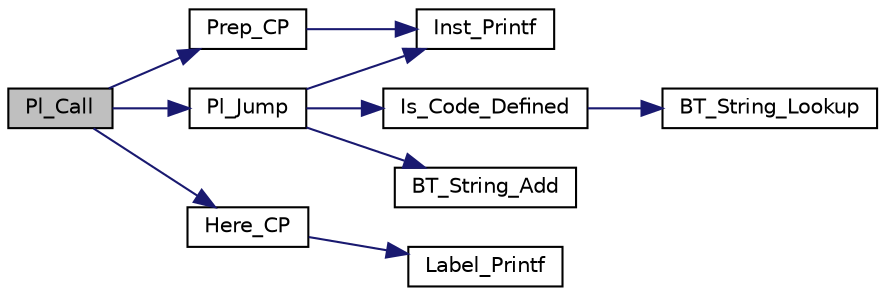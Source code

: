 digraph "Pl_Call"
{
  edge [fontname="Helvetica",fontsize="10",labelfontname="Helvetica",labelfontsize="10"];
  node [fontname="Helvetica",fontsize="10",shape=record];
  rankdir="LR";
  Node1 [label="Pl_Call",height=0.2,width=0.4,color="black", fillcolor="grey75", style="filled", fontcolor="black"];
  Node1 -> Node2 [color="midnightblue",fontsize="10",style="solid",fontname="Helvetica"];
  Node2 [label="Prep_CP",height=0.2,width=0.4,color="black", fillcolor="white", style="filled",URL="$ix86__any_8c.html#ac10bb2c52ddcf17419fddeddb95e9715"];
  Node2 -> Node3 [color="midnightblue",fontsize="10",style="solid",fontname="Helvetica"];
  Node3 [label="Inst_Printf",height=0.2,width=0.4,color="black", fillcolor="white", style="filled",URL="$ma2asm_8c.html#afeaa1e73d1371e09e196c12b114b9845"];
  Node1 -> Node4 [color="midnightblue",fontsize="10",style="solid",fontname="Helvetica"];
  Node4 [label="Pl_Jump",height=0.2,width=0.4,color="black", fillcolor="white", style="filled",URL="$ix86__any_8c.html#a5e5e17240bceefba89b5231952d11dcc"];
  Node4 -> Node5 [color="midnightblue",fontsize="10",style="solid",fontname="Helvetica"];
  Node5 [label="Is_Code_Defined",height=0.2,width=0.4,color="black", fillcolor="white", style="filled",URL="$ma2asm_8c.html#ae154ce5f2c10c79b40fe86078dd2a5ca"];
  Node5 -> Node6 [color="midnightblue",fontsize="10",style="solid",fontname="Helvetica"];
  Node6 [label="BT_String_Lookup",height=0.2,width=0.4,color="black", fillcolor="white", style="filled",URL="$bt__string_8c.html#a47df4899cd0db82d0843dbf52aa5e103"];
  Node4 -> Node7 [color="midnightblue",fontsize="10",style="solid",fontname="Helvetica"];
  Node7 [label="BT_String_Add",height=0.2,width=0.4,color="black", fillcolor="white", style="filled",URL="$bt__string_8c.html#a4d385a49b03f7aeac7c168ef48d492d0"];
  Node4 -> Node3 [color="midnightblue",fontsize="10",style="solid",fontname="Helvetica"];
  Node1 -> Node8 [color="midnightblue",fontsize="10",style="solid",fontname="Helvetica"];
  Node8 [label="Here_CP",height=0.2,width=0.4,color="black", fillcolor="white", style="filled",URL="$ix86__any_8c.html#a3d367a905c1c3e8f29b268511c43462b"];
  Node8 -> Node9 [color="midnightblue",fontsize="10",style="solid",fontname="Helvetica"];
  Node9 [label="Label_Printf",height=0.2,width=0.4,color="black", fillcolor="white", style="filled",URL="$ma2asm_8c.html#a55647b9192e0e0e7eb3e53f712402558"];
}
